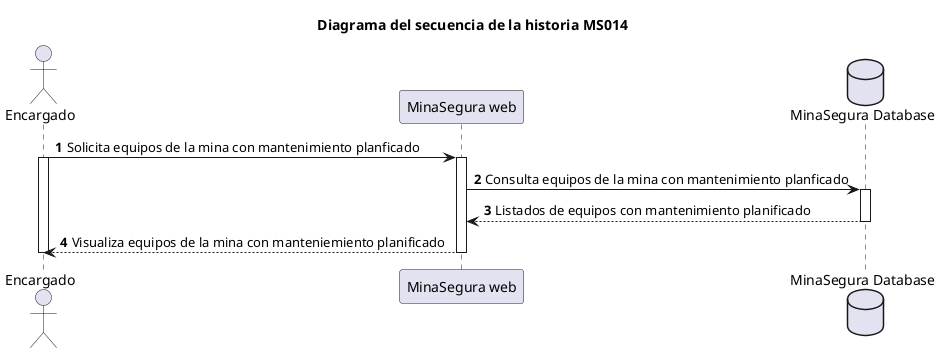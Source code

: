 @startuml hu1_sequence
autonumber

title Diagrama del secuencia de la historia MS014

actor Encargado
participant "MinaSegura web"
Database "MinaSegura Database"

Encargado->"MinaSegura web": Solicita equipos de la mina con mantenimiento planficado
activate Encargado
activate "MinaSegura web"

"MinaSegura web"->"MinaSegura Database": Consulta equipos de la mina con mantenimiento planficado
activate "MinaSegura Database"

"MinaSegura Database" --> "MinaSegura web": Listados de equipos con mantenimiento planificado
deactivate "MinaSegura Database"

"MinaSegura web" --> Encargado: Visualiza equipos de la mina con manteniemiento planificado
deactivate "MinaSegura web"

deactivate Encargado


@enduml
